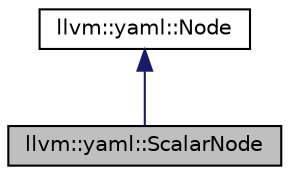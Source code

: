 digraph "llvm::yaml::ScalarNode"
{
 // LATEX_PDF_SIZE
  bgcolor="transparent";
  edge [fontname="Helvetica",fontsize="10",labelfontname="Helvetica",labelfontsize="10"];
  node [fontname="Helvetica",fontsize="10",shape=record];
  Node1 [label="llvm::yaml::ScalarNode",height=0.2,width=0.4,color="black", fillcolor="grey75", style="filled", fontcolor="black",tooltip="A scalar node is an opaque datum that can be presented as a series of zero or more Unicode scalar val..."];
  Node2 -> Node1 [dir="back",color="midnightblue",fontsize="10",style="solid",fontname="Helvetica"];
  Node2 [label="llvm::yaml::Node",height=0.2,width=0.4,color="black",URL="$classllvm_1_1yaml_1_1Node.html",tooltip="Abstract base class for all Nodes."];
}
